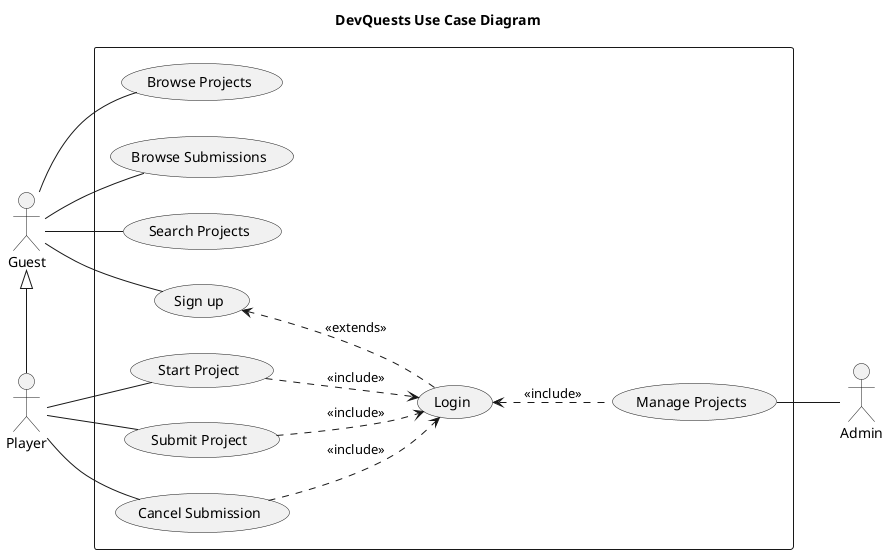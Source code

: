 @startuml "DevQuests Use Case Diagram"
left to right direction
title DevQuests Use Case Diagram

actor "Guest" as guest
actor "Player" as player
actor "Admin" as admin

player  -left-|> guest

rectangle {
  usecase "Browse Projects" as UCG1
  usecase "Browse Submissions" as UCG2
  usecase "Search Projects" as UCG3
  usecase "Start Project" as UCU1
  usecase "Submit Project" as UCU2
  usecase "Cancel Submission" as UCU3
  usecase "Manage Projects" as UCA1
  usecase "Login" as login
  usecase "Sign up" as signup
}

guest -- UCG1
guest -- UCG2
guest -- UCG3
guest -- signup

player -- UCU1
player -- UCU2
player -- UCU3

UCA1 -- admin

signup <.. login : <<extends>>
UCU1 ..> login : <<include>>
UCU2 ..> login : <<include>>
UCU3 ..> login : <<include>>
UCA1 .u.> login : <<include>>

@enduml
